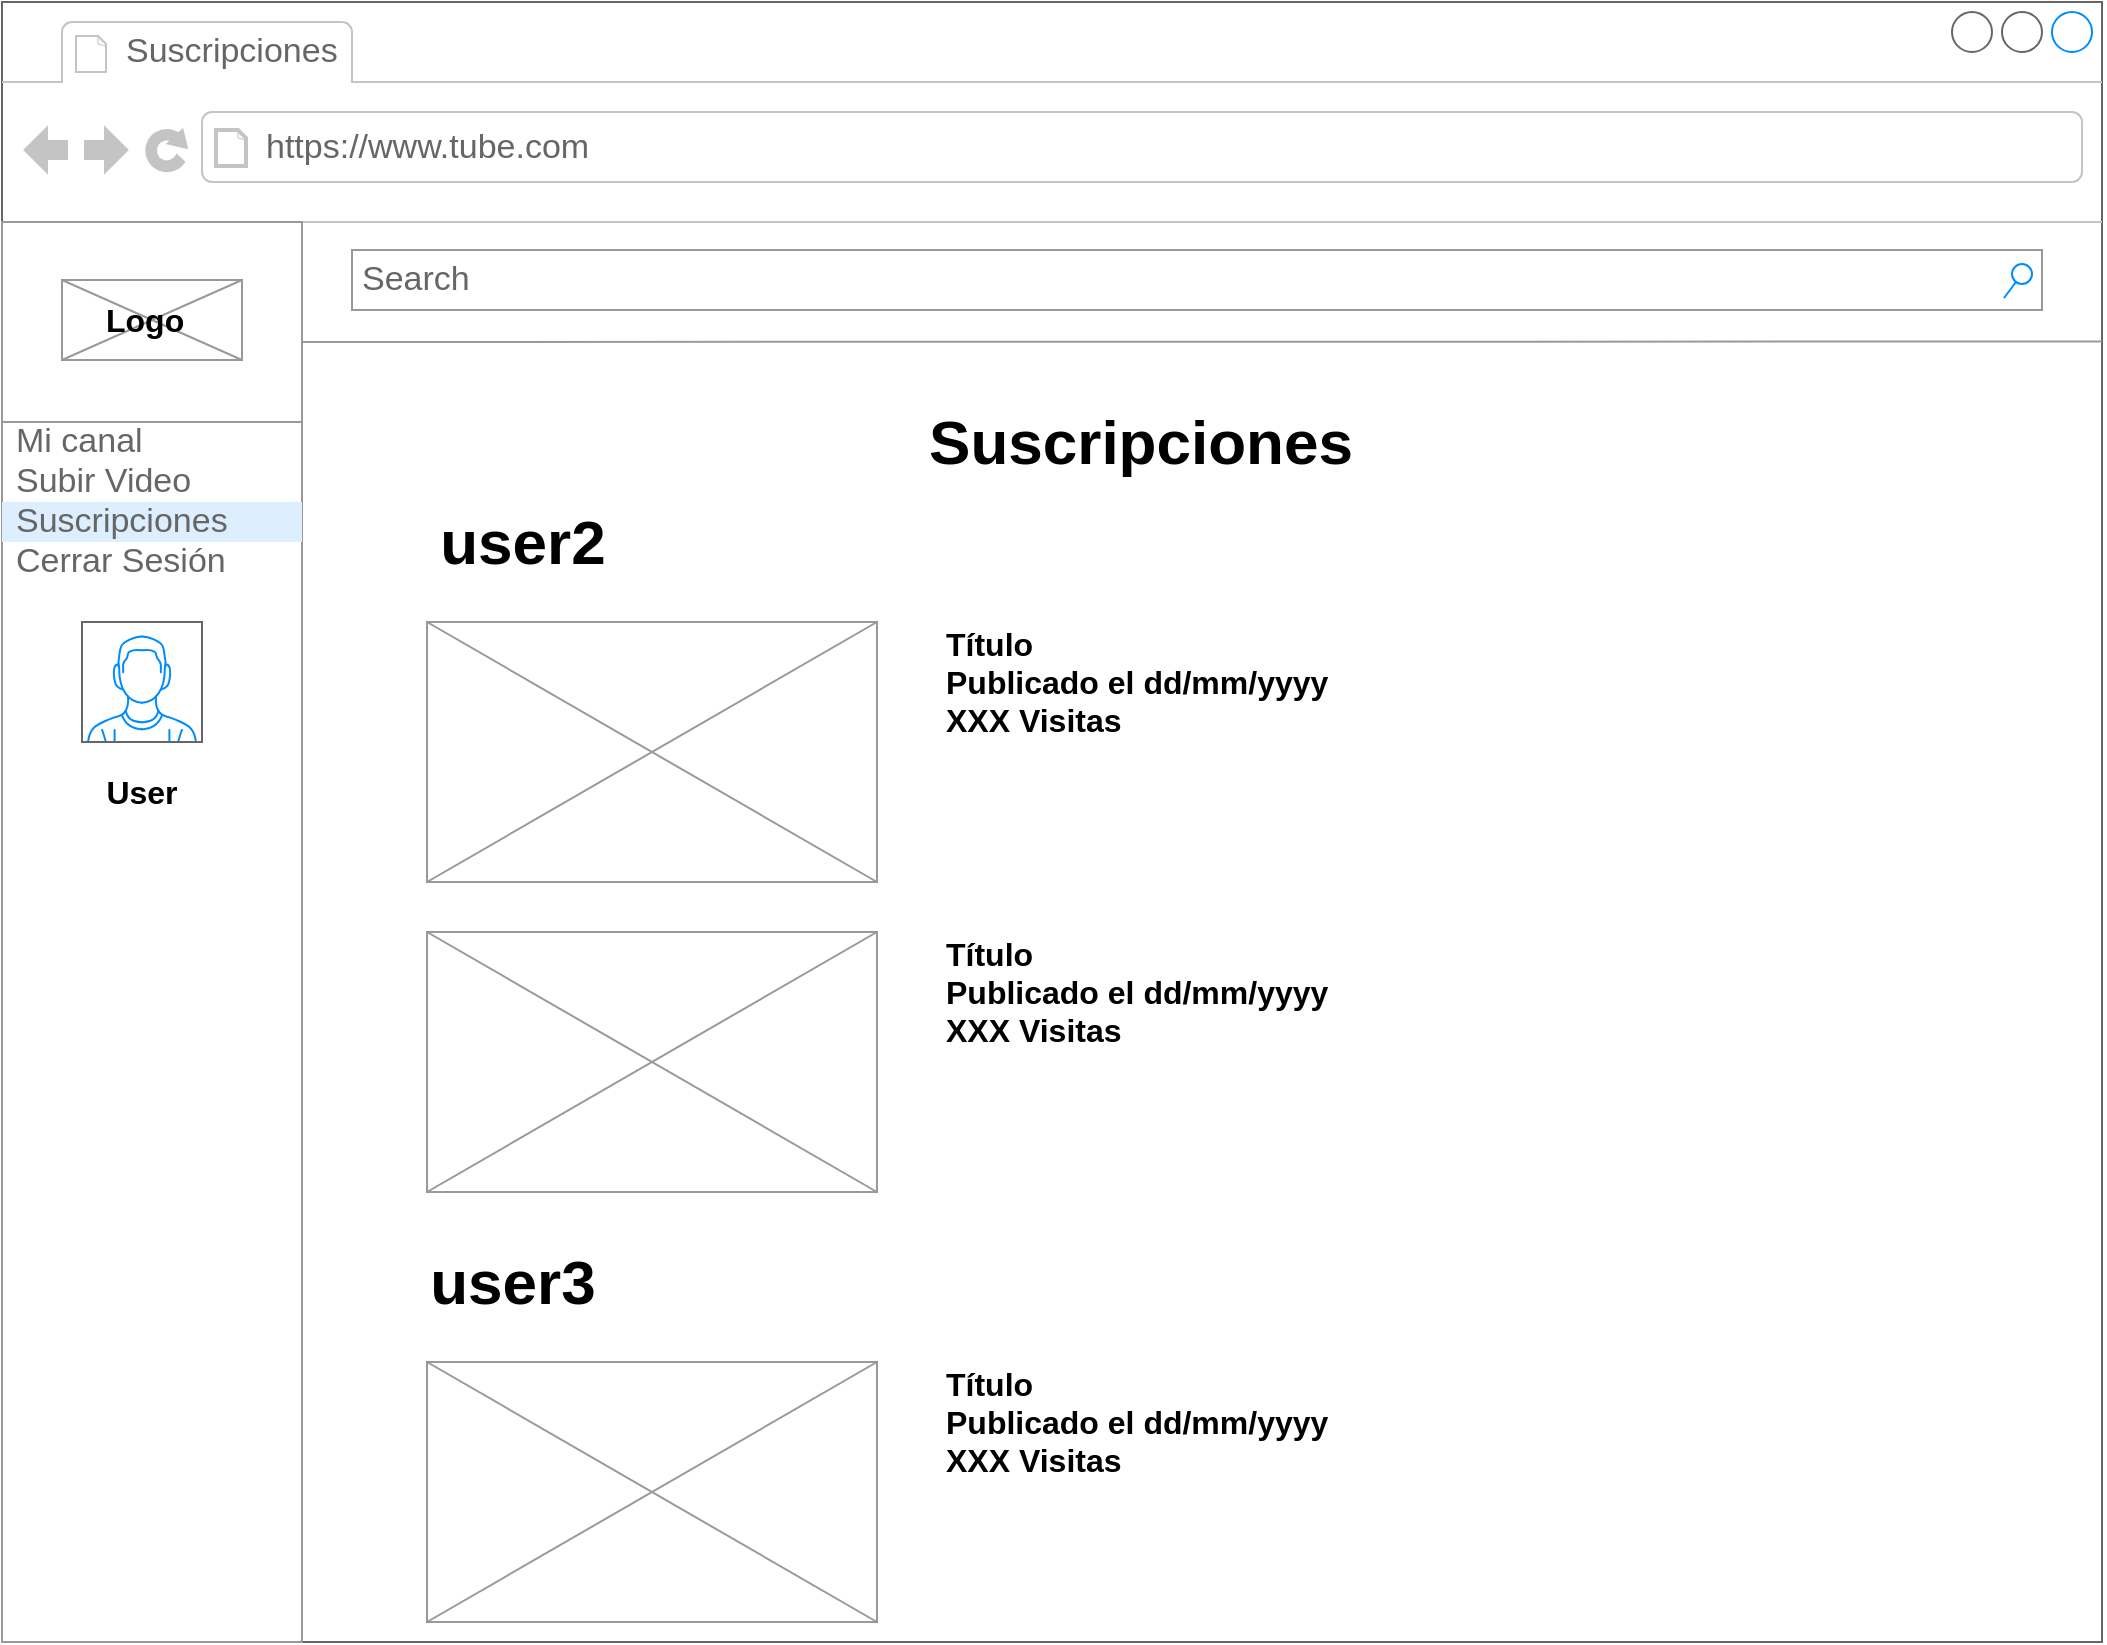 <mxfile version="10.6.7" type="device"><diagram name="Page-1" id="2cc2dc42-3aac-f2a9-1cec-7a8b7cbee084"><mxGraphModel dx="1306" dy="920" grid="1" gridSize="10" guides="1" tooltips="1" connect="1" arrows="1" fold="1" page="1" pageScale="1" pageWidth="1100" pageHeight="850" background="#ffffff" math="0" shadow="0"><root><mxCell id="0"/><mxCell id="1" parent="0"/><mxCell id="7026571954dc6520-1" value="" style="strokeWidth=1;shadow=0;dashed=0;align=center;html=1;shape=mxgraph.mockup.containers.browserWindow;rSize=0;fillColor=#ffffff;strokeColor=#666666;mainText=,;recursiveResize=0;rounded=0;labelBackgroundColor=none;fontFamily=Verdana;fontSize=12;fontColor=#000000;" parent="1" vertex="1"><mxGeometry x="30" y="20" width="1050" height="820" as="geometry"/></mxCell><mxCell id="7026571954dc6520-2" value="Suscripciones" style="strokeWidth=1;shadow=0;dashed=0;align=center;html=1;shape=mxgraph.mockup.containers.anchor;fontSize=17;fontColor=#666666;align=left;" parent="7026571954dc6520-1" vertex="1"><mxGeometry x="60" y="12" width="110" height="26" as="geometry"/></mxCell><mxCell id="7026571954dc6520-3" value="https://www.tube.com" style="strokeWidth=1;shadow=0;dashed=0;align=center;html=1;shape=mxgraph.mockup.containers.anchor;rSize=0;fontSize=17;fontColor=#666666;align=left;" parent="7026571954dc6520-1" vertex="1"><mxGeometry x="130" y="60" width="250" height="26" as="geometry"/></mxCell><mxCell id="-4WWqoI9mab1eY8_YWy1-1" value="" style="strokeWidth=1;shadow=0;dashed=0;align=center;html=1;shape=mxgraph.mockup.forms.rrect;rSize=0;strokeColor=#999999;fillColor=#ffffff;" parent="7026571954dc6520-1" vertex="1"><mxGeometry y="110" width="150" height="710" as="geometry"/></mxCell><mxCell id="-4WWqoI9mab1eY8_YWy1-2" value="" style="strokeWidth=1;shadow=0;dashed=0;align=center;html=1;shape=mxgraph.mockup.forms.rrect;rSize=0;strokeColor=#999999;fontColor=#008cff;fontSize=17;fillColor=#ffffff;resizeWidth=1;verticalAlign=bottom;" parent="-4WWqoI9mab1eY8_YWy1-1" vertex="1"><mxGeometry width="150" height="100" relative="1" as="geometry"><mxPoint as="offset"/></mxGeometry></mxCell><mxCell id="-4WWqoI9mab1eY8_YWy1-4" value="Mi canal" style="strokeWidth=1;shadow=0;dashed=0;align=center;html=1;shape=mxgraph.mockup.forms.anchor;fontSize=17;fontColor=#666666;align=left;spacingLeft=5;resizeWidth=1;" parent="-4WWqoI9mab1eY8_YWy1-1" vertex="1"><mxGeometry width="150" height="20" relative="1" as="geometry"><mxPoint y="100" as="offset"/></mxGeometry></mxCell><mxCell id="-4WWqoI9mab1eY8_YWy1-6" value="Cerrar Sesión" style="strokeWidth=1;shadow=0;dashed=0;align=center;html=1;shape=mxgraph.mockup.forms.anchor;fontSize=17;fontColor=#666666;align=left;spacingLeft=5;resizeWidth=1;" parent="-4WWqoI9mab1eY8_YWy1-1" vertex="1"><mxGeometry width="150" height="20" relative="1" as="geometry"><mxPoint y="160" as="offset"/></mxGeometry></mxCell><mxCell id="-4WWqoI9mab1eY8_YWy1-5" value="Suscripciones" style="strokeWidth=1;shadow=0;dashed=0;align=center;html=1;shape=mxgraph.mockup.forms.rrect;rSize=0;fontSize=17;fontColor=#666666;align=left;spacingLeft=5;fillColor=#ddeeff;strokeColor=none;resizeWidth=1;" parent="-4WWqoI9mab1eY8_YWy1-1" vertex="1"><mxGeometry width="150" height="20" relative="1" as="geometry"><mxPoint y="140" as="offset"/></mxGeometry></mxCell><mxCell id="-4WWqoI9mab1eY8_YWy1-7" value="" style="verticalLabelPosition=bottom;shadow=0;dashed=0;align=center;html=1;verticalAlign=top;strokeWidth=1;shape=mxgraph.mockup.containers.userMale;strokeColor=#666666;strokeColor2=#008cff;fillColor=#ffffff;" parent="-4WWqoI9mab1eY8_YWy1-1" vertex="1"><mxGeometry x="40" y="200" width="60" height="60" as="geometry"/></mxCell><mxCell id="-4WWqoI9mab1eY8_YWy1-60" value="Subir Video" style="text;html=1;strokeColor=none;fillColor=none;align=left;verticalAlign=middle;whiteSpace=wrap;rounded=0;fontSize=17;fontColor=#666666;" parent="-4WWqoI9mab1eY8_YWy1-1" vertex="1"><mxGeometry x="5" y="120" width="140" height="20" as="geometry"/></mxCell><mxCell id="-4WWqoI9mab1eY8_YWy1-48" value="" style="verticalLabelPosition=bottom;shadow=0;dashed=0;align=center;html=1;verticalAlign=top;strokeWidth=1;shape=mxgraph.mockup.graphics.simpleIcon;strokeColor=#999999;fillColor=#ffffff;fontSize=16;" parent="-4WWqoI9mab1eY8_YWy1-1" vertex="1"><mxGeometry x="30" y="29" width="90" height="40" as="geometry"/></mxCell><mxCell id="1rmmCDPtTT0251GSlNjq-11" value="" style="strokeWidth=1;shadow=0;dashed=0;align=center;html=1;shape=mxgraph.mockup.forms.anchor;fontSize=17;fontColor=#666666;align=left;spacingLeft=5;resizeWidth=1;" parent="-4WWqoI9mab1eY8_YWy1-1" vertex="1"><mxGeometry y="39" width="150" height="20" as="geometry"><mxPoint y="100" as="offset"/></mxGeometry></mxCell><mxCell id="-4WWqoI9mab1eY8_YWy1-49" value="&lt;div align=&quot;center&quot;&gt;Logo&lt;/div&gt;" style="text;html=1;strokeColor=none;fillColor=none;align=left;verticalAlign=middle;whiteSpace=wrap;rounded=0;fontStyle=1;fontSize=16;" parent="-4WWqoI9mab1eY8_YWy1-1" vertex="1"><mxGeometry x="50" y="39" width="50" height="20" as="geometry"/></mxCell><mxCell id="1rmmCDPtTT0251GSlNjq-12" value="User" style="text;html=1;strokeColor=none;fillColor=none;align=center;verticalAlign=middle;whiteSpace=wrap;rounded=0;fontStyle=1;fontSize=16;" parent="-4WWqoI9mab1eY8_YWy1-1" vertex="1"><mxGeometry x="45" y="275" width="50" height="20" as="geometry"/></mxCell><mxCell id="-4WWqoI9mab1eY8_YWy1-10" value="" style="verticalLabelPosition=bottom;shadow=0;dashed=0;align=center;html=1;verticalAlign=top;strokeWidth=1;shape=mxgraph.mockup.graphics.simpleIcon;strokeColor=#999999;fillColor=#ffffff;" parent="7026571954dc6520-1" vertex="1"><mxGeometry x="212.5" y="310" width="225" height="130" as="geometry"/></mxCell><mxCell id="-4WWqoI9mab1eY8_YWy1-12" value="&lt;div style=&quot;font-size: 16px&quot;&gt;&lt;span&gt;Título&lt;/span&gt;&lt;br&gt;&lt;/div&gt;&lt;div style=&quot;font-size: 16px&quot;&gt;&lt;span&gt;Publicado el dd/mm/yyyy&lt;/span&gt;&lt;/div&gt;&lt;div style=&quot;font-size: 16px&quot;&gt;XXX Visitas&lt;br style=&quot;font-size: 16px&quot;&gt;&lt;/div&gt;" style="text;html=1;strokeColor=none;fillColor=none;align=left;verticalAlign=middle;whiteSpace=wrap;rounded=0;fontStyle=1;fontSize=16;" parent="7026571954dc6520-1" vertex="1"><mxGeometry x="470" y="310" width="290" height="60" as="geometry"/></mxCell><mxCell id="-4WWqoI9mab1eY8_YWy1-47" value="" style="endArrow=none;html=1;fontSize=16;entryX=1;entryY=0.207;entryDx=0;entryDy=0;entryPerimeter=0;strokeColor=#999999;" parent="7026571954dc6520-1" target="7026571954dc6520-1" edge="1"><mxGeometry width="50" height="50" relative="1" as="geometry"><mxPoint x="150" y="170" as="sourcePoint"/><mxPoint x="280" y="170" as="targetPoint"/></mxGeometry></mxCell><mxCell id="-4WWqoI9mab1eY8_YWy1-51" value="Search" style="strokeWidth=1;shadow=0;dashed=0;align=center;html=1;shape=mxgraph.mockup.forms.searchBox;strokeColor=#999999;mainText=;fillColor=#ffffff;strokeColor2=#008cff;fontColor=#666666;fontSize=17;align=left;spacingLeft=3;" parent="7026571954dc6520-1" vertex="1"><mxGeometry x="175" y="124" width="845" height="30" as="geometry"/></mxCell><mxCell id="AuN6hBA7G1bl5ZFZCJYM-1" value="" style="shape=image;html=1;verticalAlign=top;verticalLabelPosition=bottom;labelBackgroundColor=#ffffff;imageAspect=0;aspect=fixed;image=https://cdn3.iconfinder.com/data/icons/google-material-design-icons/48/ic_expand_more_48px-128.png" parent="7026571954dc6520-1" vertex="1"><mxGeometry x="585" y="776" width="44" height="44" as="geometry"/></mxCell><mxCell id="TZhCPIzv2xUkcIyLEKLZ-1" value="&lt;font style=&quot;font-size: 31px&quot;&gt;Suscripciones&lt;/font&gt;" style="text;html=1;strokeColor=none;fillColor=none;align=center;verticalAlign=middle;whiteSpace=wrap;rounded=0;fontStyle=1;fontSize=16;" vertex="1" parent="7026571954dc6520-1"><mxGeometry x="432.5" y="200" width="273" height="40" as="geometry"/></mxCell><mxCell id="TZhCPIzv2xUkcIyLEKLZ-3" value="&lt;font style=&quot;font-size: 31px&quot;&gt;user2&lt;/font&gt;" style="text;html=1;strokeColor=none;fillColor=none;align=center;verticalAlign=middle;whiteSpace=wrap;rounded=0;fontStyle=1;fontSize=16;" vertex="1" parent="7026571954dc6520-1"><mxGeometry x="212.5" y="250" width="95" height="40" as="geometry"/></mxCell><mxCell id="TZhCPIzv2xUkcIyLEKLZ-4" value="" style="verticalLabelPosition=bottom;shadow=0;dashed=0;align=center;html=1;verticalAlign=top;strokeWidth=1;shape=mxgraph.mockup.graphics.simpleIcon;strokeColor=#999999;fillColor=#ffffff;" vertex="1" parent="7026571954dc6520-1"><mxGeometry x="212.5" y="465" width="225" height="130" as="geometry"/></mxCell><mxCell id="TZhCPIzv2xUkcIyLEKLZ-5" value="&lt;div style=&quot;font-size: 16px&quot;&gt;&lt;span&gt;Título&lt;/span&gt;&lt;br&gt;&lt;/div&gt;&lt;div style=&quot;font-size: 16px&quot;&gt;&lt;span&gt;Publicado el dd/mm/yyyy&lt;/span&gt;&lt;/div&gt;&lt;div style=&quot;font-size: 16px&quot;&gt;XXX Visitas&lt;br style=&quot;font-size: 16px&quot;&gt;&lt;/div&gt;" style="text;html=1;strokeColor=none;fillColor=none;align=left;verticalAlign=middle;whiteSpace=wrap;rounded=0;fontStyle=1;fontSize=16;" vertex="1" parent="7026571954dc6520-1"><mxGeometry x="470" y="465" width="290" height="60" as="geometry"/></mxCell><mxCell id="TZhCPIzv2xUkcIyLEKLZ-6" value="&lt;font style=&quot;font-size: 31px&quot;&gt;user3&lt;/font&gt;" style="text;html=1;strokeColor=none;fillColor=none;align=center;verticalAlign=middle;whiteSpace=wrap;rounded=0;fontStyle=1;fontSize=16;" vertex="1" parent="7026571954dc6520-1"><mxGeometry x="207.5" y="620" width="95" height="40" as="geometry"/></mxCell><mxCell id="TZhCPIzv2xUkcIyLEKLZ-7" value="" style="verticalLabelPosition=bottom;shadow=0;dashed=0;align=center;html=1;verticalAlign=top;strokeWidth=1;shape=mxgraph.mockup.graphics.simpleIcon;strokeColor=#999999;fillColor=#ffffff;" vertex="1" parent="7026571954dc6520-1"><mxGeometry x="212.5" y="680" width="225" height="130" as="geometry"/></mxCell><mxCell id="TZhCPIzv2xUkcIyLEKLZ-8" value="&lt;div style=&quot;font-size: 16px&quot;&gt;&lt;span&gt;Título&lt;/span&gt;&lt;br&gt;&lt;/div&gt;&lt;div style=&quot;font-size: 16px&quot;&gt;&lt;span&gt;Publicado el dd/mm/yyyy&lt;/span&gt;&lt;/div&gt;&lt;div style=&quot;font-size: 16px&quot;&gt;XXX Visitas&lt;br style=&quot;font-size: 16px&quot;&gt;&lt;/div&gt;" style="text;html=1;strokeColor=none;fillColor=none;align=left;verticalAlign=middle;whiteSpace=wrap;rounded=0;fontStyle=1;fontSize=16;" vertex="1" parent="7026571954dc6520-1"><mxGeometry x="470" y="680" width="290" height="60" as="geometry"/></mxCell></root></mxGraphModel></diagram></mxfile>